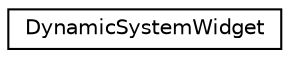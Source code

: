 digraph "Graphical Class Hierarchy"
{
  edge [fontname="Helvetica",fontsize="10",labelfontname="Helvetica",labelfontsize="10"];
  node [fontname="Helvetica",fontsize="10",shape=record];
  rankdir="LR";
  Node0 [label="DynamicSystemWidget",height=0.2,width=0.4,color="black", fillcolor="white", style="filled",URL="$classDynamicSystemWidget.html",tooltip="provides GUI to all the functionalities of the library "];
}
